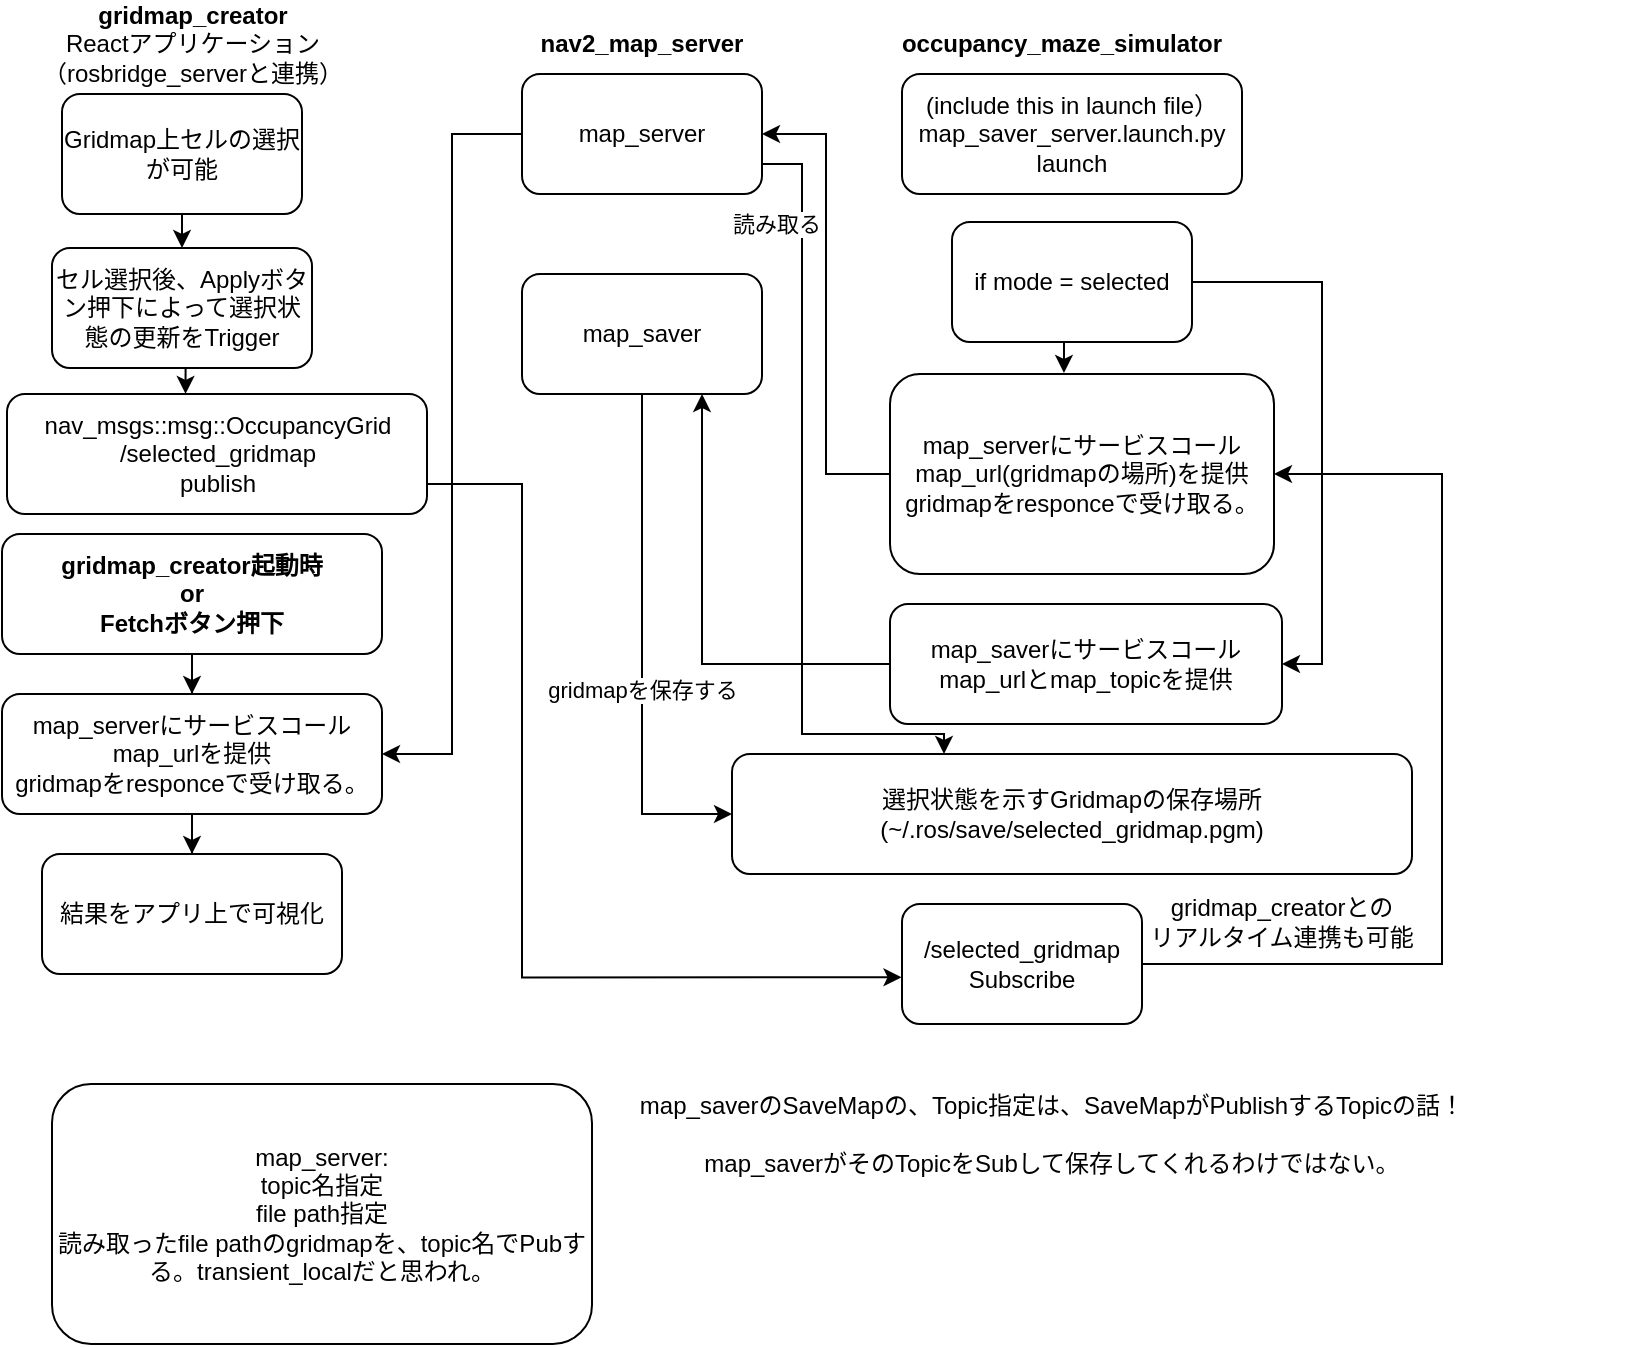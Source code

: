 <mxfile version="26.0.4">
  <diagram name="Page-1" id="C0TTzloq1Vdm2UTvwTLK">
    <mxGraphModel dx="1434" dy="834" grid="1" gridSize="10" guides="1" tooltips="1" connect="1" arrows="1" fold="1" page="1" pageScale="1" pageWidth="1100" pageHeight="850" math="0" shadow="0">
      <root>
        <mxCell id="0" />
        <mxCell id="1" parent="0" />
        <mxCell id="lpFblWUsz3aCrupPQczd-22" style="edgeStyle=orthogonalEdgeStyle;rounded=0;orthogonalLoop=1;jettySize=auto;html=1;exitX=0.5;exitY=1;exitDx=0;exitDy=0;entryX=0.5;entryY=0;entryDx=0;entryDy=0;" parent="1" source="Qm9friMbtk5Wdlpzol8I-1" target="Qm9friMbtk5Wdlpzol8I-3" edge="1">
          <mxGeometry relative="1" as="geometry" />
        </mxCell>
        <mxCell id="Qm9friMbtk5Wdlpzol8I-1" value="Gridmap上セルの選択が可能" style="rounded=1;whiteSpace=wrap;html=1;" parent="1" vertex="1">
          <mxGeometry x="140" y="95" width="120" height="60" as="geometry" />
        </mxCell>
        <mxCell id="Qm9friMbtk5Wdlpzol8I-2" value="&lt;div&gt;&lt;b&gt;gridmap_creator&lt;/b&gt;&lt;/div&gt;Reactアプリケーション&lt;div&gt;（rosbridge_serverと連携）&lt;/div&gt;" style="text;html=1;align=center;verticalAlign=middle;whiteSpace=wrap;rounded=0;" parent="1" vertex="1">
          <mxGeometry x="117.5" y="50" width="175" height="40" as="geometry" />
        </mxCell>
        <mxCell id="Qm9friMbtk5Wdlpzol8I-3" value="セル選択後、Applyボタン押下によって選択状態の更新をTrigger" style="rounded=1;whiteSpace=wrap;html=1;" parent="1" vertex="1">
          <mxGeometry x="135" y="172" width="130" height="60" as="geometry" />
        </mxCell>
        <mxCell id="lpFblWUsz3aCrupPQczd-1" value="nav_msgs::msg::OccupancyGrid&lt;div&gt;/selected_gridmap&lt;/div&gt;&lt;div&gt;publish&lt;/div&gt;" style="rounded=1;whiteSpace=wrap;html=1;" parent="1" vertex="1">
          <mxGeometry x="112.5" y="245" width="210" height="60" as="geometry" />
        </mxCell>
        <mxCell id="lpFblWUsz3aCrupPQczd-2" value="&lt;div&gt;(include this in launch file）&lt;/div&gt;map_saver_server.launch.py&lt;div&gt;launch&lt;/div&gt;" style="rounded=1;whiteSpace=wrap;html=1;" parent="1" vertex="1">
          <mxGeometry x="560" y="85" width="170" height="60" as="geometry" />
        </mxCell>
        <mxCell id="lpFblWUsz3aCrupPQczd-3" value="&lt;b&gt;occupancy_maze_simulator&lt;/b&gt;" style="text;html=1;align=center;verticalAlign=middle;whiteSpace=wrap;rounded=0;" parent="1" vertex="1">
          <mxGeometry x="560" y="55" width="160" height="30" as="geometry" />
        </mxCell>
        <mxCell id="_t85q0Rl3mmEDD3trs_B-2" style="edgeStyle=orthogonalEdgeStyle;rounded=0;orthogonalLoop=1;jettySize=auto;html=1;exitX=0;exitY=0.5;exitDx=0;exitDy=0;entryX=1;entryY=0.5;entryDx=0;entryDy=0;" edge="1" parent="1" source="lpFblWUsz3aCrupPQczd-4" target="lpFblWUsz3aCrupPQczd-29">
          <mxGeometry relative="1" as="geometry" />
        </mxCell>
        <mxCell id="lpFblWUsz3aCrupPQczd-4" value="map_server" style="rounded=1;whiteSpace=wrap;html=1;" parent="1" vertex="1">
          <mxGeometry x="370" y="85" width="120" height="60" as="geometry" />
        </mxCell>
        <mxCell id="lpFblWUsz3aCrupPQczd-5" value="&lt;b&gt;nav2_map_server&lt;/b&gt;" style="text;html=1;align=center;verticalAlign=middle;whiteSpace=wrap;rounded=0;" parent="1" vertex="1">
          <mxGeometry x="400" y="55" width="60" height="30" as="geometry" />
        </mxCell>
        <mxCell id="lpFblWUsz3aCrupPQczd-36" style="edgeStyle=orthogonalEdgeStyle;rounded=0;orthogonalLoop=1;jettySize=auto;html=1;exitX=1;exitY=0.5;exitDx=0;exitDy=0;entryX=1;entryY=0.5;entryDx=0;entryDy=0;" parent="1" source="lpFblWUsz3aCrupPQczd-6" target="lpFblWUsz3aCrupPQczd-9" edge="1">
          <mxGeometry relative="1" as="geometry" />
        </mxCell>
        <mxCell id="lpFblWUsz3aCrupPQczd-6" value="if mode = selected" style="rounded=1;whiteSpace=wrap;html=1;" parent="1" vertex="1">
          <mxGeometry x="585" y="159" width="120" height="60" as="geometry" />
        </mxCell>
        <mxCell id="lpFblWUsz3aCrupPQczd-14" style="edgeStyle=orthogonalEdgeStyle;rounded=0;orthogonalLoop=1;jettySize=auto;html=1;exitX=0;exitY=0.5;exitDx=0;exitDy=0;entryX=1;entryY=0.5;entryDx=0;entryDy=0;" parent="1" source="lpFblWUsz3aCrupPQczd-8" target="lpFblWUsz3aCrupPQczd-4" edge="1">
          <mxGeometry relative="1" as="geometry" />
        </mxCell>
        <mxCell id="lpFblWUsz3aCrupPQczd-8" value="map_serverにサービスコール&lt;div&gt;map_url(gridmapの場所)を提供&lt;/div&gt;&lt;div&gt;gridmapをresponceで受け取る。&lt;/div&gt;" style="rounded=1;whiteSpace=wrap;html=1;" parent="1" vertex="1">
          <mxGeometry x="554" y="235" width="192" height="100" as="geometry" />
        </mxCell>
        <mxCell id="lpFblWUsz3aCrupPQczd-13" style="edgeStyle=orthogonalEdgeStyle;rounded=0;orthogonalLoop=1;jettySize=auto;html=1;exitX=0;exitY=0.5;exitDx=0;exitDy=0;entryX=0.75;entryY=1;entryDx=0;entryDy=0;" parent="1" source="lpFblWUsz3aCrupPQczd-9" target="lpFblWUsz3aCrupPQczd-12" edge="1">
          <mxGeometry relative="1" as="geometry" />
        </mxCell>
        <mxCell id="lpFblWUsz3aCrupPQczd-9" value="map_saverにサービスコール&lt;div&gt;map_urlとmap_topicを提供&lt;/div&gt;" style="rounded=1;whiteSpace=wrap;html=1;" parent="1" vertex="1">
          <mxGeometry x="554" y="350" width="196" height="60" as="geometry" />
        </mxCell>
        <mxCell id="lpFblWUsz3aCrupPQczd-18" style="edgeStyle=orthogonalEdgeStyle;rounded=0;orthogonalLoop=1;jettySize=auto;html=1;entryX=0;entryY=0.5;entryDx=0;entryDy=0;" parent="1" source="lpFblWUsz3aCrupPQczd-12" target="lpFblWUsz3aCrupPQczd-16" edge="1">
          <mxGeometry relative="1" as="geometry" />
        </mxCell>
        <mxCell id="lpFblWUsz3aCrupPQczd-21" value="gridmapを保存する" style="edgeLabel;html=1;align=center;verticalAlign=middle;resizable=0;points=[];" parent="lpFblWUsz3aCrupPQczd-18" vertex="1" connectable="0">
          <mxGeometry x="-0.176" relative="1" as="geometry">
            <mxPoint y="43" as="offset" />
          </mxGeometry>
        </mxCell>
        <mxCell id="lpFblWUsz3aCrupPQczd-12" value="map_saver" style="rounded=1;whiteSpace=wrap;html=1;" parent="1" vertex="1">
          <mxGeometry x="370" y="185" width="120" height="60" as="geometry" />
        </mxCell>
        <mxCell id="lpFblWUsz3aCrupPQczd-16" value="選択状態を示すGridmapの保存場所&lt;div&gt;(~/.ros/save/selected_gridmap.pgm)&lt;/div&gt;" style="rounded=1;whiteSpace=wrap;html=1;" parent="1" vertex="1">
          <mxGeometry x="475" y="425" width="340" height="60" as="geometry" />
        </mxCell>
        <mxCell id="lpFblWUsz3aCrupPQczd-19" style="edgeStyle=orthogonalEdgeStyle;rounded=0;orthogonalLoop=1;jettySize=auto;html=1;entryX=1;entryY=0.75;entryDx=0;entryDy=0;startArrow=classic;startFill=1;endArrow=none;endFill=0;" parent="1" target="lpFblWUsz3aCrupPQczd-4" edge="1">
          <mxGeometry relative="1" as="geometry">
            <mxPoint x="581" y="425" as="sourcePoint" />
            <mxPoint x="510.0" y="145.0" as="targetPoint" />
            <Array as="points">
              <mxPoint x="581" y="415" />
              <mxPoint x="510" y="415" />
              <mxPoint x="510" y="130" />
            </Array>
          </mxGeometry>
        </mxCell>
        <mxCell id="lpFblWUsz3aCrupPQczd-20" value="読み取る" style="edgeLabel;html=1;align=center;verticalAlign=middle;resizable=0;points=[];" parent="lpFblWUsz3aCrupPQczd-19" vertex="1" connectable="0">
          <mxGeometry x="0.756" y="1" relative="1" as="geometry">
            <mxPoint x="-12" y="3" as="offset" />
          </mxGeometry>
        </mxCell>
        <mxCell id="lpFblWUsz3aCrupPQczd-24" style="edgeStyle=orthogonalEdgeStyle;rounded=0;orthogonalLoop=1;jettySize=auto;html=1;exitX=0.5;exitY=1;exitDx=0;exitDy=0;entryX=0.425;entryY=-0.001;entryDx=0;entryDy=0;entryPerimeter=0;" parent="1" source="Qm9friMbtk5Wdlpzol8I-3" target="lpFblWUsz3aCrupPQczd-1" edge="1">
          <mxGeometry relative="1" as="geometry" />
        </mxCell>
        <mxCell id="lpFblWUsz3aCrupPQczd-25" style="edgeStyle=orthogonalEdgeStyle;rounded=0;orthogonalLoop=1;jettySize=auto;html=1;exitX=0.5;exitY=1;exitDx=0;exitDy=0;entryX=0.453;entryY=-0.005;entryDx=0;entryDy=0;entryPerimeter=0;" parent="1" source="lpFblWUsz3aCrupPQczd-6" target="lpFblWUsz3aCrupPQczd-8" edge="1">
          <mxGeometry relative="1" as="geometry" />
        </mxCell>
        <mxCell id="lpFblWUsz3aCrupPQczd-30" value="" style="edgeStyle=orthogonalEdgeStyle;rounded=0;orthogonalLoop=1;jettySize=auto;html=1;" parent="1" source="lpFblWUsz3aCrupPQczd-28" target="lpFblWUsz3aCrupPQczd-29" edge="1">
          <mxGeometry relative="1" as="geometry" />
        </mxCell>
        <mxCell id="lpFblWUsz3aCrupPQczd-28" value="&lt;b&gt;gridmap_creator起動時&lt;/b&gt;&lt;div&gt;&lt;b&gt;or&lt;/b&gt;&lt;/div&gt;&lt;div&gt;&lt;b&gt;Fetchボタン押下&lt;/b&gt;&lt;/div&gt;" style="rounded=1;whiteSpace=wrap;html=1;" parent="1" vertex="1">
          <mxGeometry x="110" y="315" width="190" height="60" as="geometry" />
        </mxCell>
        <mxCell id="lpFblWUsz3aCrupPQczd-32" value="" style="edgeStyle=orthogonalEdgeStyle;rounded=0;orthogonalLoop=1;jettySize=auto;html=1;" parent="1" source="lpFblWUsz3aCrupPQczd-29" target="lpFblWUsz3aCrupPQczd-31" edge="1">
          <mxGeometry relative="1" as="geometry" />
        </mxCell>
        <mxCell id="lpFblWUsz3aCrupPQczd-29" value="map_serverにサービスコール&lt;div&gt;map_urlを提供&lt;/div&gt;&lt;div&gt;gridmapをresponceで受け取る。&lt;/div&gt;" style="rounded=1;whiteSpace=wrap;html=1;" parent="1" vertex="1">
          <mxGeometry x="110" y="395" width="190" height="60" as="geometry" />
        </mxCell>
        <mxCell id="lpFblWUsz3aCrupPQczd-31" value="結果をアプリ上で可視化" style="rounded=1;whiteSpace=wrap;html=1;" parent="1" vertex="1">
          <mxGeometry x="130" y="475" width="150" height="60" as="geometry" />
        </mxCell>
        <mxCell id="lpFblWUsz3aCrupPQczd-35" style="edgeStyle=orthogonalEdgeStyle;rounded=0;orthogonalLoop=1;jettySize=auto;html=1;entryX=1;entryY=0.5;entryDx=0;entryDy=0;" parent="1" source="lpFblWUsz3aCrupPQczd-33" target="lpFblWUsz3aCrupPQczd-8" edge="1">
          <mxGeometry relative="1" as="geometry">
            <Array as="points">
              <mxPoint x="830" y="530" />
              <mxPoint x="830" y="285" />
            </Array>
          </mxGeometry>
        </mxCell>
        <mxCell id="lpFblWUsz3aCrupPQczd-33" value="/selected_gridmap&lt;div&gt;Subscribe&lt;/div&gt;" style="rounded=1;whiteSpace=wrap;html=1;" parent="1" vertex="1">
          <mxGeometry x="560" y="500" width="120" height="60" as="geometry" />
        </mxCell>
        <mxCell id="lpFblWUsz3aCrupPQczd-34" value="gridmap_creatorとの&lt;div&gt;リアルタイム連携も可能&lt;/div&gt;" style="text;html=1;align=center;verticalAlign=middle;whiteSpace=wrap;rounded=0;" parent="1" vertex="1">
          <mxGeometry x="680" y="494" width="140" height="30" as="geometry" />
        </mxCell>
        <mxCell id="lpFblWUsz3aCrupPQczd-37" style="edgeStyle=orthogonalEdgeStyle;rounded=0;orthogonalLoop=1;jettySize=auto;html=1;exitX=1;exitY=0.75;exitDx=0;exitDy=0;entryX=-0.002;entryY=0.611;entryDx=0;entryDy=0;entryPerimeter=0;" parent="1" source="lpFblWUsz3aCrupPQczd-1" target="lpFblWUsz3aCrupPQczd-33" edge="1">
          <mxGeometry relative="1" as="geometry">
            <Array as="points">
              <mxPoint x="370" y="290" />
              <mxPoint x="370" y="537" />
            </Array>
          </mxGeometry>
        </mxCell>
        <mxCell id="FqQo4EN5AHiqtyFQU5Eb-1" value="map_server:&lt;div&gt;topic名指定&lt;/div&gt;&lt;div&gt;file path指定&lt;/div&gt;&lt;div&gt;読み取ったfile pathのgridmapを、topic名でPubする。transient_localだと思われ。&lt;/div&gt;" style="rounded=1;whiteSpace=wrap;html=1;" parent="1" vertex="1">
          <mxGeometry x="135" y="590" width="270" height="130" as="geometry" />
        </mxCell>
        <mxCell id="_t85q0Rl3mmEDD3trs_B-1" value="map_saverのSaveMapの、Topic指定は、SaveMapがPublishするTopicの話！&lt;div&gt;&lt;br&gt;&lt;/div&gt;&lt;div&gt;map_saverがそのTopicをSubして保存してくれるわけではない。&lt;/div&gt;" style="text;html=1;align=center;verticalAlign=middle;whiteSpace=wrap;rounded=0;" vertex="1" parent="1">
          <mxGeometry x="340" y="600" width="590" height="30" as="geometry" />
        </mxCell>
      </root>
    </mxGraphModel>
  </diagram>
</mxfile>
